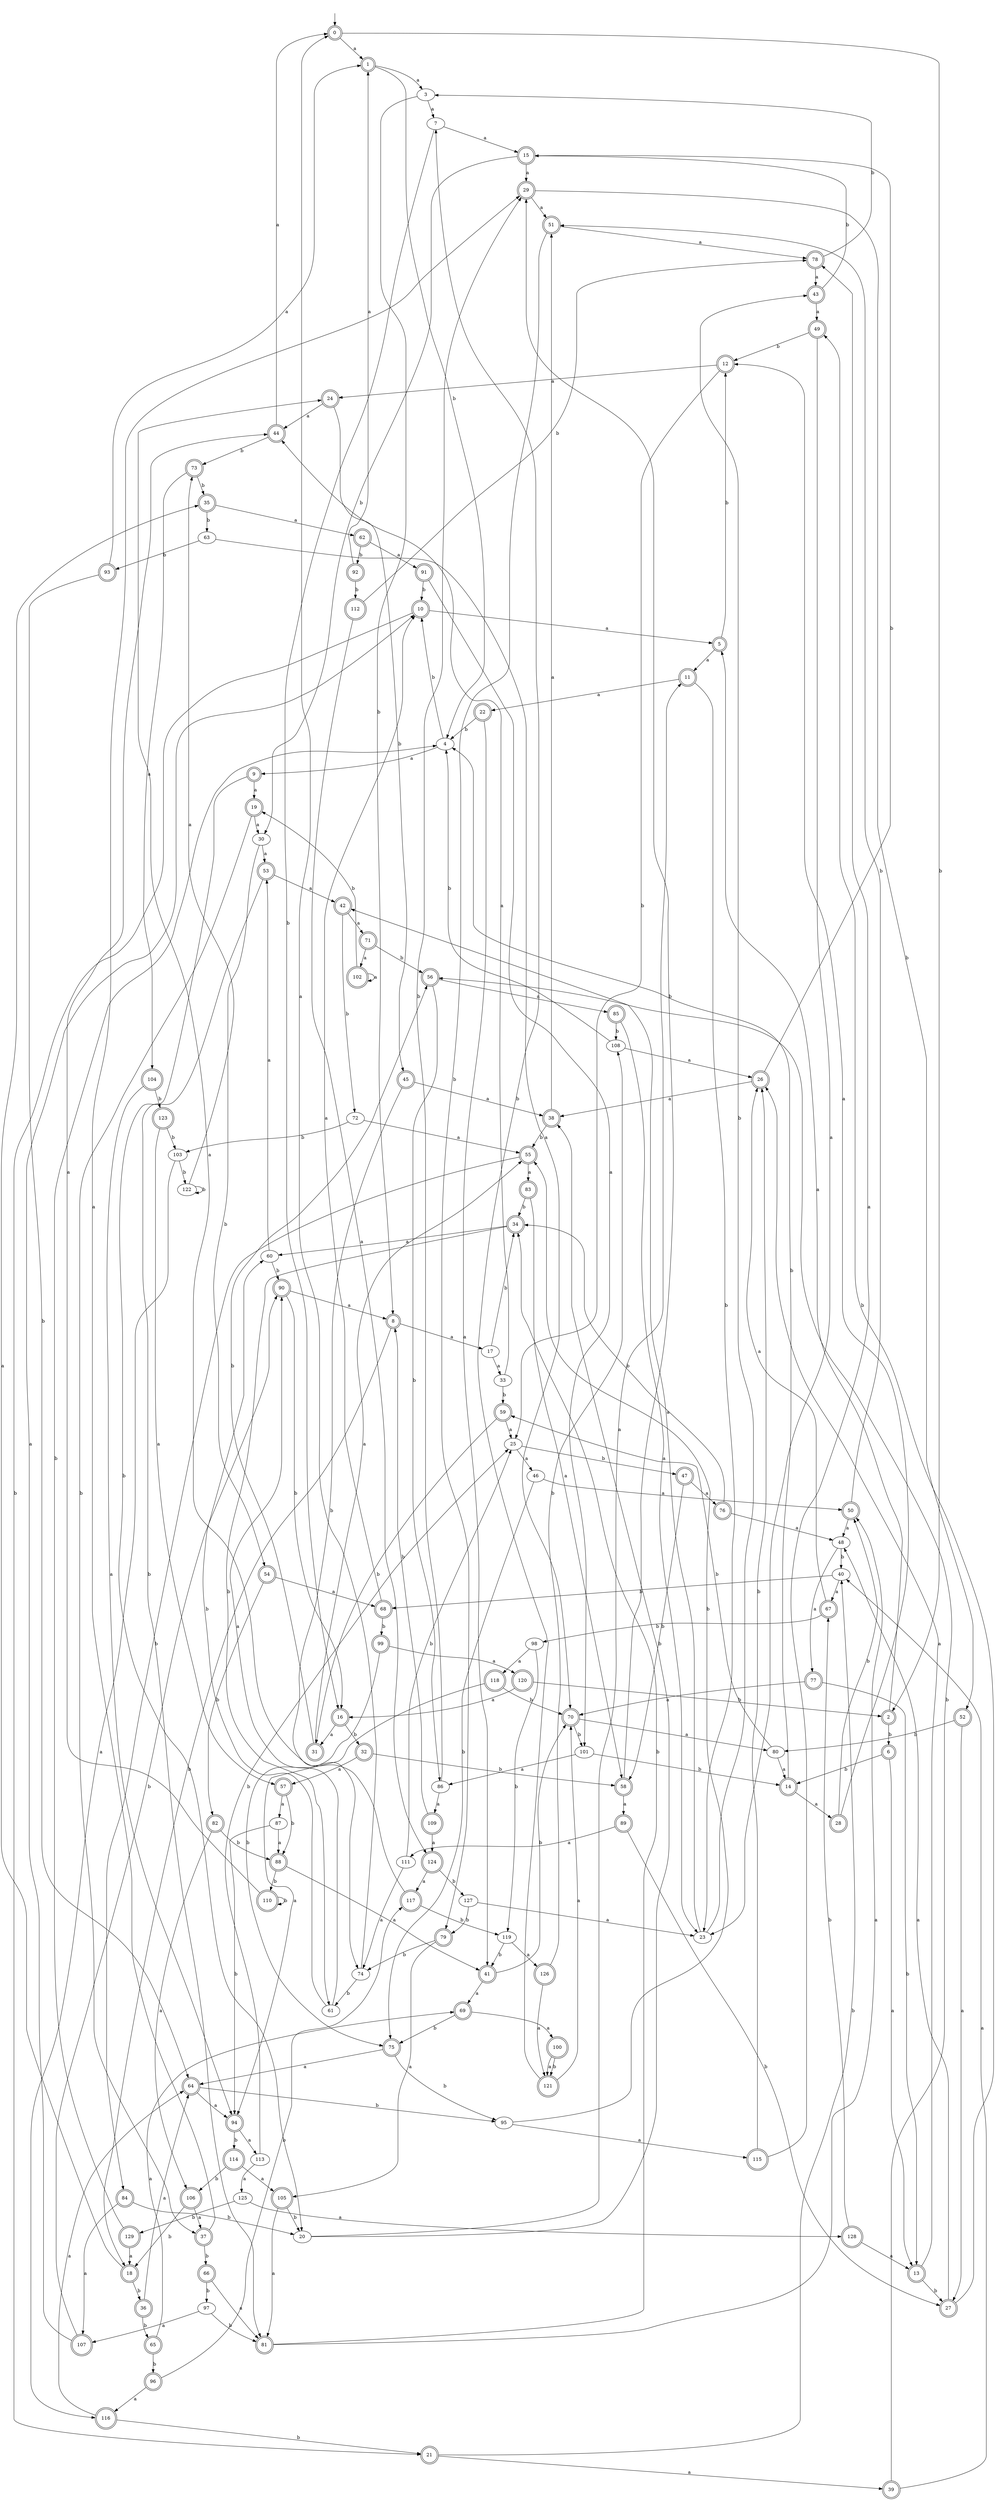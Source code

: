 digraph RandomDFA {
  __start0 [label="", shape=none];
  __start0 -> 0 [label=""];
  0 [shape=circle] [shape=doublecircle]
  0 -> 1 [label="a"]
  0 -> 2 [label="b"]
  1 [shape=doublecircle]
  1 -> 3 [label="a"]
  1 -> 4 [label="b"]
  2 [shape=doublecircle]
  2 -> 5 [label="a"]
  2 -> 6 [label="b"]
  3
  3 -> 7 [label="a"]
  3 -> 8 [label="b"]
  4
  4 -> 9 [label="a"]
  4 -> 10 [label="b"]
  5 [shape=doublecircle]
  5 -> 11 [label="a"]
  5 -> 12 [label="b"]
  6 [shape=doublecircle]
  6 -> 13 [label="a"]
  6 -> 14 [label="b"]
  7
  7 -> 15 [label="a"]
  7 -> 16 [label="b"]
  8 [shape=doublecircle]
  8 -> 17 [label="a"]
  8 -> 18 [label="b"]
  9 [shape=doublecircle]
  9 -> 19 [label="a"]
  9 -> 20 [label="b"]
  10 [shape=doublecircle]
  10 -> 5 [label="a"]
  10 -> 21 [label="b"]
  11 [shape=doublecircle]
  11 -> 22 [label="a"]
  11 -> 23 [label="b"]
  12 [shape=doublecircle]
  12 -> 24 [label="a"]
  12 -> 25 [label="b"]
  13 [shape=doublecircle]
  13 -> 26 [label="a"]
  13 -> 27 [label="b"]
  14 [shape=doublecircle]
  14 -> 28 [label="a"]
  14 -> 4 [label="b"]
  15 [shape=doublecircle]
  15 -> 29 [label="a"]
  15 -> 30 [label="b"]
  16 [shape=doublecircle]
  16 -> 31 [label="a"]
  16 -> 32 [label="b"]
  17
  17 -> 33 [label="a"]
  17 -> 34 [label="b"]
  18 [shape=doublecircle]
  18 -> 35 [label="a"]
  18 -> 36 [label="b"]
  19 [shape=doublecircle]
  19 -> 30 [label="a"]
  19 -> 37 [label="b"]
  20
  20 -> 11 [label="a"]
  20 -> 38 [label="b"]
  21 [shape=doublecircle]
  21 -> 39 [label="a"]
  21 -> 40 [label="b"]
  22 [shape=doublecircle]
  22 -> 41 [label="a"]
  22 -> 4 [label="b"]
  23
  23 -> 42 [label="a"]
  23 -> 43 [label="b"]
  24 [shape=doublecircle]
  24 -> 44 [label="a"]
  24 -> 45 [label="b"]
  25
  25 -> 46 [label="a"]
  25 -> 47 [label="b"]
  26 [shape=doublecircle]
  26 -> 38 [label="a"]
  26 -> 15 [label="b"]
  27 [shape=doublecircle]
  27 -> 48 [label="a"]
  27 -> 49 [label="b"]
  28 [shape=doublecircle]
  28 -> 12 [label="a"]
  28 -> 50 [label="b"]
  29 [shape=doublecircle]
  29 -> 51 [label="a"]
  29 -> 52 [label="b"]
  30
  30 -> 53 [label="a"]
  30 -> 54 [label="b"]
  31 [shape=doublecircle]
  31 -> 55 [label="a"]
  31 -> 56 [label="b"]
  32 [shape=doublecircle]
  32 -> 57 [label="a"]
  32 -> 58 [label="b"]
  33
  33 -> 44 [label="a"]
  33 -> 59 [label="b"]
  34 [shape=doublecircle]
  34 -> 60 [label="a"]
  34 -> 61 [label="b"]
  35 [shape=doublecircle]
  35 -> 62 [label="a"]
  35 -> 63 [label="b"]
  36 [shape=doublecircle]
  36 -> 64 [label="a"]
  36 -> 65 [label="b"]
  37 [shape=doublecircle]
  37 -> 29 [label="a"]
  37 -> 66 [label="b"]
  38 [shape=doublecircle]
  38 -> 51 [label="a"]
  38 -> 55 [label="b"]
  39 [shape=doublecircle]
  39 -> 40 [label="a"]
  39 -> 56 [label="b"]
  40
  40 -> 67 [label="a"]
  40 -> 68 [label="b"]
  41 [shape=doublecircle]
  41 -> 69 [label="a"]
  41 -> 70 [label="b"]
  42 [shape=doublecircle]
  42 -> 71 [label="a"]
  42 -> 72 [label="b"]
  43 [shape=doublecircle]
  43 -> 49 [label="a"]
  43 -> 15 [label="b"]
  44 [shape=doublecircle]
  44 -> 0 [label="a"]
  44 -> 73 [label="b"]
  45 [shape=doublecircle]
  45 -> 38 [label="a"]
  45 -> 74 [label="b"]
  46
  46 -> 50 [label="a"]
  46 -> 75 [label="b"]
  47 [shape=doublecircle]
  47 -> 76 [label="a"]
  47 -> 58 [label="b"]
  48
  48 -> 77 [label="a"]
  48 -> 40 [label="b"]
  49 [shape=doublecircle]
  49 -> 23 [label="a"]
  49 -> 12 [label="b"]
  50 [shape=doublecircle]
  50 -> 48 [label="a"]
  50 -> 51 [label="b"]
  51 [shape=doublecircle]
  51 -> 78 [label="a"]
  51 -> 79 [label="b"]
  52 [shape=doublecircle]
  52 -> 27 [label="a"]
  52 -> 80 [label="b"]
  53 [shape=doublecircle]
  53 -> 42 [label="a"]
  53 -> 81 [label="b"]
  54 [shape=doublecircle]
  54 -> 68 [label="a"]
  54 -> 82 [label="b"]
  55 [shape=doublecircle]
  55 -> 83 [label="a"]
  55 -> 84 [label="b"]
  56 [shape=doublecircle]
  56 -> 85 [label="a"]
  56 -> 86 [label="b"]
  57 [shape=doublecircle]
  57 -> 87 [label="a"]
  57 -> 88 [label="b"]
  58 [shape=doublecircle]
  58 -> 89 [label="a"]
  58 -> 29 [label="b"]
  59 [shape=doublecircle]
  59 -> 25 [label="a"]
  59 -> 31 [label="b"]
  60
  60 -> 53 [label="a"]
  60 -> 90 [label="b"]
  61
  61 -> 90 [label="a"]
  61 -> 60 [label="b"]
  62 [shape=doublecircle]
  62 -> 91 [label="a"]
  62 -> 92 [label="b"]
  63
  63 -> 70 [label="a"]
  63 -> 93 [label="b"]
  64 [shape=doublecircle]
  64 -> 94 [label="a"]
  64 -> 95 [label="b"]
  65 [shape=doublecircle]
  65 -> 69 [label="a"]
  65 -> 96 [label="b"]
  66 [shape=doublecircle]
  66 -> 81 [label="a"]
  66 -> 97 [label="b"]
  67 [shape=doublecircle]
  67 -> 26 [label="a"]
  67 -> 98 [label="b"]
  68 [shape=doublecircle]
  68 -> 10 [label="a"]
  68 -> 99 [label="b"]
  69 [shape=doublecircle]
  69 -> 100 [label="a"]
  69 -> 75 [label="b"]
  70 [shape=doublecircle]
  70 -> 80 [label="a"]
  70 -> 101 [label="b"]
  71 [shape=doublecircle]
  71 -> 102 [label="a"]
  71 -> 56 [label="b"]
  72
  72 -> 55 [label="a"]
  72 -> 103 [label="b"]
  73 [shape=doublecircle]
  73 -> 104 [label="a"]
  73 -> 35 [label="b"]
  74
  74 -> 0 [label="a"]
  74 -> 61 [label="b"]
  75 [shape=doublecircle]
  75 -> 64 [label="a"]
  75 -> 95 [label="b"]
  76 [shape=doublecircle]
  76 -> 48 [label="a"]
  76 -> 34 [label="b"]
  77 [shape=doublecircle]
  77 -> 70 [label="a"]
  77 -> 13 [label="b"]
  78 [shape=doublecircle]
  78 -> 43 [label="a"]
  78 -> 3 [label="b"]
  79 [shape=doublecircle]
  79 -> 105 [label="a"]
  79 -> 74 [label="b"]
  80
  80 -> 14 [label="a"]
  80 -> 59 [label="b"]
  81 [shape=doublecircle]
  81 -> 50 [label="a"]
  81 -> 34 [label="b"]
  82 [shape=doublecircle]
  82 -> 106 [label="a"]
  82 -> 88 [label="b"]
  83 [shape=doublecircle]
  83 -> 58 [label="a"]
  83 -> 34 [label="b"]
  84 [shape=doublecircle]
  84 -> 107 [label="a"]
  84 -> 20 [label="b"]
  85 [shape=doublecircle]
  85 -> 23 [label="a"]
  85 -> 108 [label="b"]
  86
  86 -> 109 [label="a"]
  86 -> 29 [label="b"]
  87
  87 -> 88 [label="a"]
  87 -> 94 [label="b"]
  88 [shape=doublecircle]
  88 -> 41 [label="a"]
  88 -> 110 [label="b"]
  89 [shape=doublecircle]
  89 -> 111 [label="a"]
  89 -> 27 [label="b"]
  90 [shape=doublecircle]
  90 -> 8 [label="a"]
  90 -> 16 [label="b"]
  91 [shape=doublecircle]
  91 -> 101 [label="a"]
  91 -> 10 [label="b"]
  92 [shape=doublecircle]
  92 -> 1 [label="a"]
  92 -> 112 [label="b"]
  93 [shape=doublecircle]
  93 -> 1 [label="a"]
  93 -> 64 [label="b"]
  94 [shape=doublecircle]
  94 -> 113 [label="a"]
  94 -> 114 [label="b"]
  95
  95 -> 115 [label="a"]
  95 -> 55 [label="b"]
  96 [shape=doublecircle]
  96 -> 116 [label="a"]
  96 -> 117 [label="b"]
  97
  97 -> 107 [label="a"]
  97 -> 81 [label="b"]
  98
  98 -> 118 [label="a"]
  98 -> 119 [label="b"]
  99 [shape=doublecircle]
  99 -> 120 [label="a"]
  99 -> 75 [label="b"]
  100 [shape=doublecircle]
  100 -> 121 [label="a"]
  100 -> 121 [label="b"]
  101
  101 -> 86 [label="a"]
  101 -> 14 [label="b"]
  102 [shape=doublecircle]
  102 -> 102 [label="a"]
  102 -> 19 [label="b"]
  103
  103 -> 116 [label="a"]
  103 -> 122 [label="b"]
  104 [shape=doublecircle]
  104 -> 94 [label="a"]
  104 -> 123 [label="b"]
  105 [shape=doublecircle]
  105 -> 81 [label="a"]
  105 -> 20 [label="b"]
  106 [shape=doublecircle]
  106 -> 37 [label="a"]
  106 -> 18 [label="b"]
  107 [shape=doublecircle]
  107 -> 10 [label="a"]
  107 -> 90 [label="b"]
  108
  108 -> 26 [label="a"]
  108 -> 4 [label="b"]
  109 [shape=doublecircle]
  109 -> 124 [label="a"]
  109 -> 8 [label="b"]
  110 [shape=doublecircle]
  110 -> 44 [label="a"]
  110 -> 110 [label="b"]
  111
  111 -> 74 [label="a"]
  111 -> 25 [label="b"]
  112 [shape=doublecircle]
  112 -> 124 [label="a"]
  112 -> 78 [label="b"]
  113
  113 -> 125 [label="a"]
  113 -> 25 [label="b"]
  114 [shape=doublecircle]
  114 -> 105 [label="a"]
  114 -> 106 [label="b"]
  115 [shape=doublecircle]
  115 -> 78 [label="a"]
  115 -> 26 [label="b"]
  116 [shape=doublecircle]
  116 -> 64 [label="a"]
  116 -> 21 [label="b"]
  117 [shape=doublecircle]
  117 -> 24 [label="a"]
  117 -> 119 [label="b"]
  118 [shape=doublecircle]
  118 -> 94 [label="a"]
  118 -> 70 [label="b"]
  119
  119 -> 126 [label="a"]
  119 -> 41 [label="b"]
  120 [shape=doublecircle]
  120 -> 16 [label="a"]
  120 -> 2 [label="b"]
  121 [shape=doublecircle]
  121 -> 70 [label="a"]
  121 -> 7 [label="b"]
  122
  122 -> 73 [label="a"]
  122 -> 122 [label="b"]
  123 [shape=doublecircle]
  123 -> 57 [label="a"]
  123 -> 103 [label="b"]
  124 [shape=doublecircle]
  124 -> 117 [label="a"]
  124 -> 127 [label="b"]
  125
  125 -> 128 [label="a"]
  125 -> 129 [label="b"]
  126 [shape=doublecircle]
  126 -> 121 [label="a"]
  126 -> 108 [label="b"]
  127
  127 -> 23 [label="a"]
  127 -> 79 [label="b"]
  128 [shape=doublecircle]
  128 -> 13 [label="a"]
  128 -> 67 [label="b"]
  129 [shape=doublecircle]
  129 -> 18 [label="a"]
  129 -> 4 [label="b"]
}
